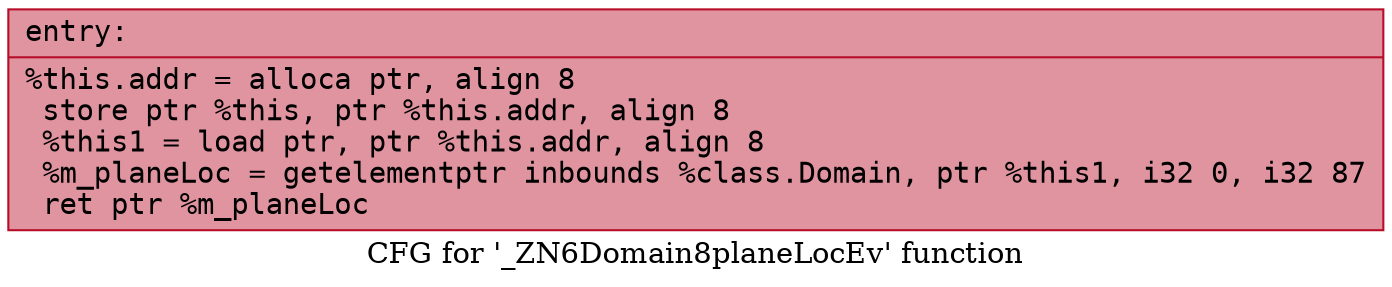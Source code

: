 digraph "CFG for '_ZN6Domain8planeLocEv' function" {
	label="CFG for '_ZN6Domain8planeLocEv' function";

	Node0x55707bcbf5a0 [shape=record,color="#b70d28ff", style=filled, fillcolor="#b70d2870" fontname="Courier",label="{entry:\l|  %this.addr = alloca ptr, align 8\l  store ptr %this, ptr %this.addr, align 8\l  %this1 = load ptr, ptr %this.addr, align 8\l  %m_planeLoc = getelementptr inbounds %class.Domain, ptr %this1, i32 0, i32 87\l  ret ptr %m_planeLoc\l}"];
}

